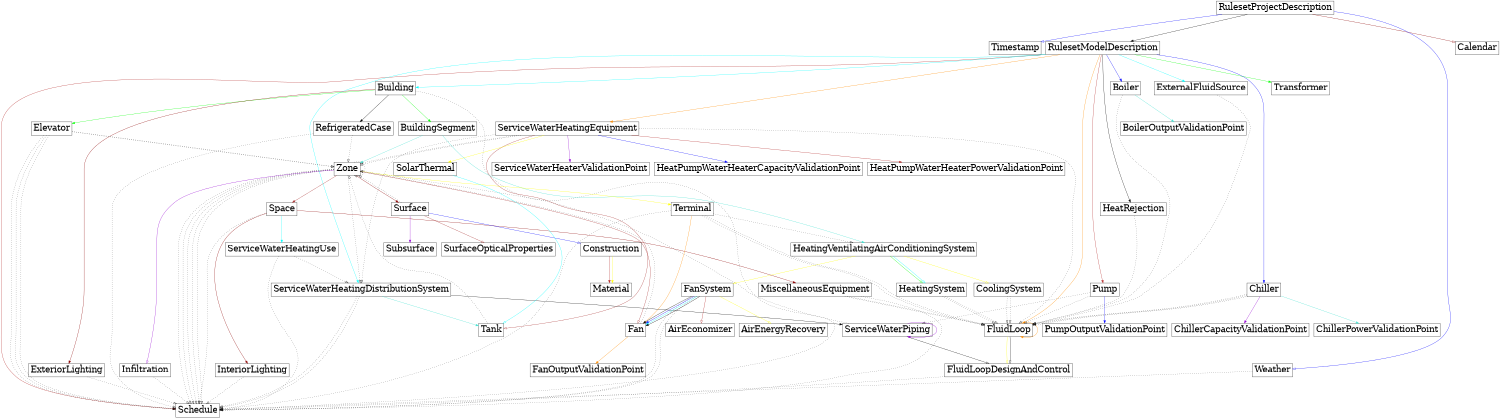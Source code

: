 digraph G {
    size="10, 10";
    ranksep="1.4";
  RulesetProjectDescription -> Timestamp [arrowhead=empty color="blue"]
  RulesetProjectDescription[fontsize="32" shape="box" height="0.7"]
  Timestamp[fontsize="32" shape="box" height="0.7"]
  RulesetProjectDescription -> RulesetModelDescription [color="black"]
  RulesetModelDescription[fontsize="32" shape="box" height="0.7"]
  RulesetProjectDescription -> Calendar [arrowhead=empty color="darkred"]
  Calendar[fontsize="32" shape="box" height="0.7"]
  RulesetProjectDescription -> Weather [arrowhead=empty color="blue"]
  Weather[fontsize="32" shape="box" height="0.7"]
  RulesetModelDescription -> Transformer [color="green"]
  Transformer[fontsize="32" shape="box" height="0.7"]
  RulesetModelDescription -> Building [color="cyan"]
  Building[fontsize="32" shape="box" height="0.7"]
  RulesetModelDescription -> Schedule [color="firebrick"]
  Schedule[fontsize="32" shape="box" height="0.7"]
  RulesetModelDescription -> FluidLoop [color="darkorange"]
  FluidLoop[fontsize="32" shape="box" height="0.7"]
  RulesetModelDescription -> ServiceWaterHeatingDistributionSystem [color="cyan"]
  ServiceWaterHeatingDistributionSystem[fontsize="32" shape="box" height="0.7"]
  RulesetModelDescription -> ServiceWaterHeatingEquipment [color="darkorange"]
  ServiceWaterHeatingEquipment[fontsize="32" shape="box" height="0.7"]
  RulesetModelDescription -> Pump [color="firebrick"]
  Pump[fontsize="32" shape="box" height="0.7"]
  RulesetModelDescription -> Boiler [color="blue"]
  Boiler[fontsize="32" shape="box" height="0.7"]
  RulesetModelDescription -> Chiller [color="blue"]
  Chiller[fontsize="32" shape="box" height="0.7"]
  RulesetModelDescription -> HeatRejection [color="black"]
  HeatRejection[fontsize="32" shape="box" height="0.7"]
  RulesetModelDescription -> ExternalFluidSource [color="cyan"]
  ExternalFluidSource[fontsize="32" shape="box" height="0.7"]
  Building -> BuildingSegment [color="green"]
  BuildingSegment[fontsize="32" shape="box" height="0.7"]
  Building -> Elevator [color="green"]
  Elevator[fontsize="32" shape="box" height="0.7"]
  Building -> ExteriorLighting [color="darkred"]
  ExteriorLighting[fontsize="32" shape="box" height="0.7"]
  Building -> RefrigeratedCase [color="black"]
  RefrigeratedCase[fontsize="32" shape="box" height="0.7"]
  Building -> Schedule [style=dotted arrowhead=empty] 
  BuildingSegment -> Zone [color="turquoise"]
  Zone[fontsize="32" shape="box" height="0.7"]
  BuildingSegment -> HeatingVentilatingAirConditioningSystem [color="turquoise"]
  HeatingVentilatingAirConditioningSystem[fontsize="32" shape="box" height="0.7"]
  Zone -> Space [color="brown"]
  Space[fontsize="32" shape="box" height="0.7"]
  Zone -> Surface [color="darkred"]
  Surface[fontsize="32" shape="box" height="0.7"]
  Zone -> Infiltration [arrowhead=empty color="darkviolet"]
  Infiltration[fontsize="32" shape="box" height="0.7"]
  Zone -> Schedule [style=dotted arrowhead=empty] 
  Zone -> Schedule [style=dotted arrowhead=empty] 
  Zone -> Schedule [style=dotted arrowhead=empty] 
  Zone -> Schedule [style=dotted arrowhead=empty] 
  Zone -> Terminal [color="yellow"]
  Terminal[fontsize="32" shape="box" height="0.7"]
  Zone -> ServiceWaterHeatingDistributionSystem [style=dotted arrowhead=empty] 
  Zone -> Zone [style=dotted arrowhead=empty] 
  Zone -> Fan [arrowhead=empty color="brown"]
  Fan[fontsize="32" shape="box" height="0.7"]
  Zone -> Schedule [style=dotted arrowhead=empty] 
  Space -> InteriorLighting [color="darkred"]
  InteriorLighting[fontsize="32" shape="box" height="0.7"]
  Space -> MiscellaneousEquipment [color="darkred"]
  MiscellaneousEquipment[fontsize="32" shape="box" height="0.7"]
  Space -> Schedule [style=dotted arrowhead=empty] 
  Space -> ServiceWaterHeatingUse [color="cyan"]
  ServiceWaterHeatingUse[fontsize="32" shape="box" height="0.7"]
  Infiltration -> Schedule [style=dotted arrowhead=empty] 
  Surface -> Subsurface [color="darkviolet"]
  Subsurface[fontsize="32" shape="box" height="0.7"]
  Surface -> Zone [style=dotted arrowhead=empty] 
  Surface -> Construction [arrowhead=empty color="blue"]
  Construction[fontsize="32" shape="box" height="0.7"]
  Surface -> SurfaceOpticalProperties [arrowhead=empty color="brown"]
  SurfaceOpticalProperties[fontsize="32" shape="box" height="0.7"]
  Construction -> Material [color="firebrick"]
  Material[fontsize="32" shape="box" height="0.7"]
  Construction -> Material [color="yellow"]
  InteriorLighting -> Schedule [style=dotted arrowhead=empty] 
  MiscellaneousEquipment -> Schedule [style=dotted arrowhead=empty] 
  MiscellaneousEquipment -> FluidLoop [style=dotted arrowhead=empty] 
  MiscellaneousEquipment -> FluidLoop [style=dotted arrowhead=empty] 
  Weather -> Schedule [style=dotted arrowhead=empty] 
  Elevator -> Zone [style=dotted arrowhead=empty] 
  Elevator -> Zone [style=dotted arrowhead=empty] 
  Elevator -> Schedule [style=dotted arrowhead=empty] 
  Elevator -> Schedule [style=dotted arrowhead=empty] 
  Elevator -> Schedule [style=dotted arrowhead=empty] 
  HeatingVentilatingAirConditioningSystem -> FanSystem [arrowhead=empty color="yellow"]
  FanSystem[fontsize="32" shape="box" height="0.7"]
  HeatingVentilatingAirConditioningSystem -> HeatingSystem [arrowhead=empty color="green"]
  HeatingSystem[fontsize="32" shape="box" height="0.7"]
  HeatingVentilatingAirConditioningSystem -> CoolingSystem [arrowhead=empty color="yellow"]
  CoolingSystem[fontsize="32" shape="box" height="0.7"]
  HeatingVentilatingAirConditioningSystem -> HeatingSystem [arrowhead=empty color="cyan"]
  HeatingSystem -> FluidLoop [style=dotted arrowhead=empty] 
  HeatingSystem -> FluidLoop [style=dotted arrowhead=empty] 
  CoolingSystem -> FluidLoop [style=dotted arrowhead=empty] 
  CoolingSystem -> FluidLoop [style=dotted arrowhead=empty] 
  FanSystem -> Fan [color="black"]
  FanSystem -> Fan [color="blue"]
  FanSystem -> Fan [color="cyan"]
  FanSystem -> Fan [color="black"]
  FanSystem -> AirEconomizer [arrowhead=empty color="firebrick"]
  AirEconomizer[fontsize="32" shape="box" height="0.7"]
  FanSystem -> AirEnergyRecovery [arrowhead=empty color="yellow"]
  AirEnergyRecovery[fontsize="32" shape="box" height="0.7"]
  FanSystem -> Schedule [style=dotted arrowhead=empty] 
  FanSystem -> Schedule [style=dotted arrowhead=empty] 
  Fan -> Zone [style=dotted arrowhead=empty] 
  Fan -> FanOutputValidationPoint [color="darkorange"]
  FanOutputValidationPoint[fontsize="32" shape="box" height="0.7"]
  Terminal -> HeatingVentilatingAirConditioningSystem [style=dotted arrowhead=empty] 
  Terminal -> FluidLoop [style=dotted arrowhead=empty] 
  Terminal -> FluidLoop [style=dotted arrowhead=empty] 
  Terminal -> Fan [arrowhead=empty color="darkorange"]
  Terminal -> Schedule [style=dotted arrowhead=empty] 
  FluidLoop -> FluidLoop [color="darkorange"]
  FluidLoop -> FluidLoopDesignAndControl [arrowhead=empty color="yellow"]
  FluidLoopDesignAndControl[fontsize="32" shape="box" height="0.7"]
  FluidLoop -> FluidLoopDesignAndControl [arrowhead=empty color="black"]
  FluidLoopDesignAndControl -> Schedule [style=dotted arrowhead=empty] 
  Pump -> FluidLoop [style=dotted arrowhead=empty] 
  Pump -> ServiceWaterPiping [style=dotted arrowhead=empty] 
  ServiceWaterPiping[fontsize="32" shape="box" height="0.7"]
  Pump -> PumpOutputValidationPoint [color="blue"]
  PumpOutputValidationPoint[fontsize="32" shape="box" height="0.7"]
  Boiler -> FluidLoop [style=dotted arrowhead=empty] 
  Boiler -> BoilerOutputValidationPoint [color="turquoise"]
  BoilerOutputValidationPoint[fontsize="32" shape="box" height="0.7"]
  Chiller -> FluidLoop [style=dotted arrowhead=empty] 
  Chiller -> FluidLoop [style=dotted arrowhead=empty] 
  Chiller -> ChillerCapacityValidationPoint [color="darkviolet"]
  ChillerCapacityValidationPoint[fontsize="32" shape="box" height="0.7"]
  Chiller -> ChillerPowerValidationPoint [color="turquoise"]
  ChillerPowerValidationPoint[fontsize="32" shape="box" height="0.7"]
  Chiller -> FluidLoop [style=dotted arrowhead=empty] 
  HeatRejection -> FluidLoop [style=dotted arrowhead=empty] 
  ExternalFluidSource -> FluidLoop [style=dotted arrowhead=empty] 
  ServiceWaterHeatingDistributionSystem -> Tank [color="turquoise"]
  Tank[fontsize="32" shape="box" height="0.7"]
  ServiceWaterHeatingDistributionSystem -> ServiceWaterPiping [color="black"]
  ServiceWaterHeatingDistributionSystem -> Schedule [style=dotted arrowhead=empty] 
  ServiceWaterHeatingDistributionSystem -> Schedule [style=dotted arrowhead=empty] 
  ServiceWaterPiping -> Zone [style=dotted arrowhead=empty] 
  ServiceWaterPiping -> ServiceWaterPiping [color="darkviolet"]
  ServiceWaterPiping -> FluidLoopDesignAndControl [arrowhead=empty color="black"]
  SolarThermal -> Tank [arrowhead=empty color="cyan"]
  SolarThermal[fontsize="32" shape="box" height="0.7"]
  ServiceWaterHeatingEquipment -> ServiceWaterHeatingDistributionSystem [style=dotted arrowhead=empty] 
  ServiceWaterHeatingEquipment -> ServiceWaterHeaterValidationPoint [color="darkviolet"]
  ServiceWaterHeaterValidationPoint[fontsize="32" shape="box" height="0.7"]
  ServiceWaterHeatingEquipment -> Zone [style=dotted arrowhead=empty] 
  ServiceWaterHeatingEquipment -> Zone [style=dotted arrowhead=empty] 
  ServiceWaterHeatingEquipment -> HeatPumpWaterHeaterCapacityValidationPoint [color="blue"]
  HeatPumpWaterHeaterCapacityValidationPoint[fontsize="32" shape="box" height="0.7"]
  ServiceWaterHeatingEquipment -> HeatPumpWaterHeaterPowerValidationPoint [color="firebrick"]
  HeatPumpWaterHeaterPowerValidationPoint[fontsize="32" shape="box" height="0.7"]
  ServiceWaterHeatingEquipment -> Tank [arrowhead=empty color="brown"]
  ServiceWaterHeatingEquipment -> SolarThermal [color="yellow"]
  ServiceWaterHeatingEquipment -> FluidLoop [style=dotted arrowhead=empty] 
  Tank -> Zone [style=dotted arrowhead=empty] 
  ServiceWaterHeatingUse -> ServiceWaterHeatingDistributionSystem [style=dotted arrowhead=empty] 
  ServiceWaterHeatingUse -> Schedule [style=dotted arrowhead=empty] 
  ExteriorLighting -> Schedule [style=dotted arrowhead=empty] 
  RefrigeratedCase -> Schedule [style=dotted arrowhead=empty] 
  RefrigeratedCase -> Zone [style=dotted arrowhead=empty] 
}

